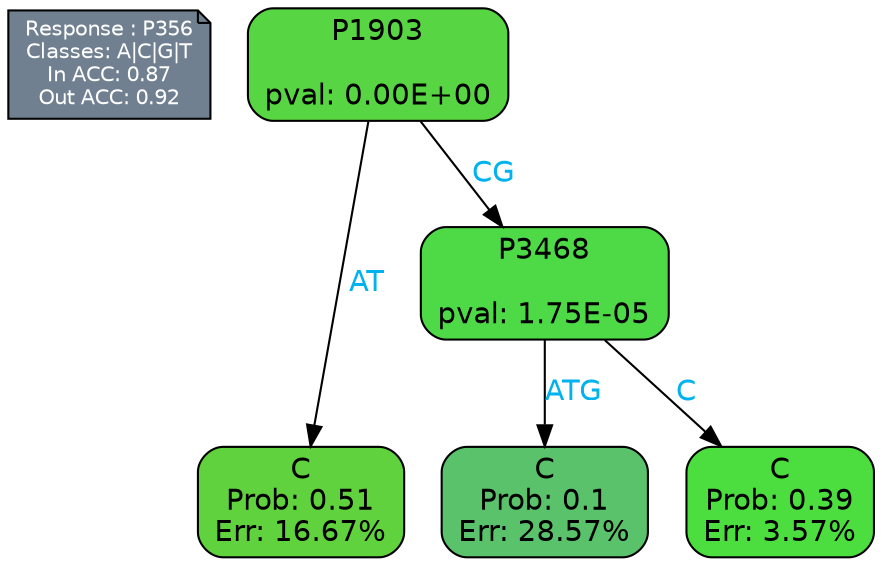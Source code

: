 digraph Tree {
node [shape=box, style="filled, rounded", color="black", fontname=helvetica] ;
graph [ranksep=equally, splines=polylines, bgcolor=transparent, dpi=600] ;
edge [fontname=helvetica] ;
LEGEND [label="Response : P356
Classes: A|C|G|T
In ACC: 0.87
Out ACC: 0.92
",shape=note,align=left,style=filled,fillcolor="slategray",fontcolor="white",fontsize=10];1 [label="P1903

pval: 0.00E+00", fillcolor="#58d542"] ;
2 [label="C
Prob: 0.51
Err: 16.67%", fillcolor="#60d23d"] ;
3 [label="P3468

pval: 1.75E-05", fillcolor="#4ed947"] ;
4 [label="C
Prob: 0.1
Err: 28.57%", fillcolor="#59c26a"] ;
5 [label="C
Prob: 0.39
Err: 3.57%", fillcolor="#4cde3f"] ;
1 -> 2 [label="AT",fontcolor=deepskyblue2] ;
1 -> 3 [label="CG",fontcolor=deepskyblue2] ;
3 -> 4 [label="ATG",fontcolor=deepskyblue2] ;
3 -> 5 [label="C",fontcolor=deepskyblue2] ;
{rank = same; 2;4;5;}{rank = same; LEGEND;1;}}